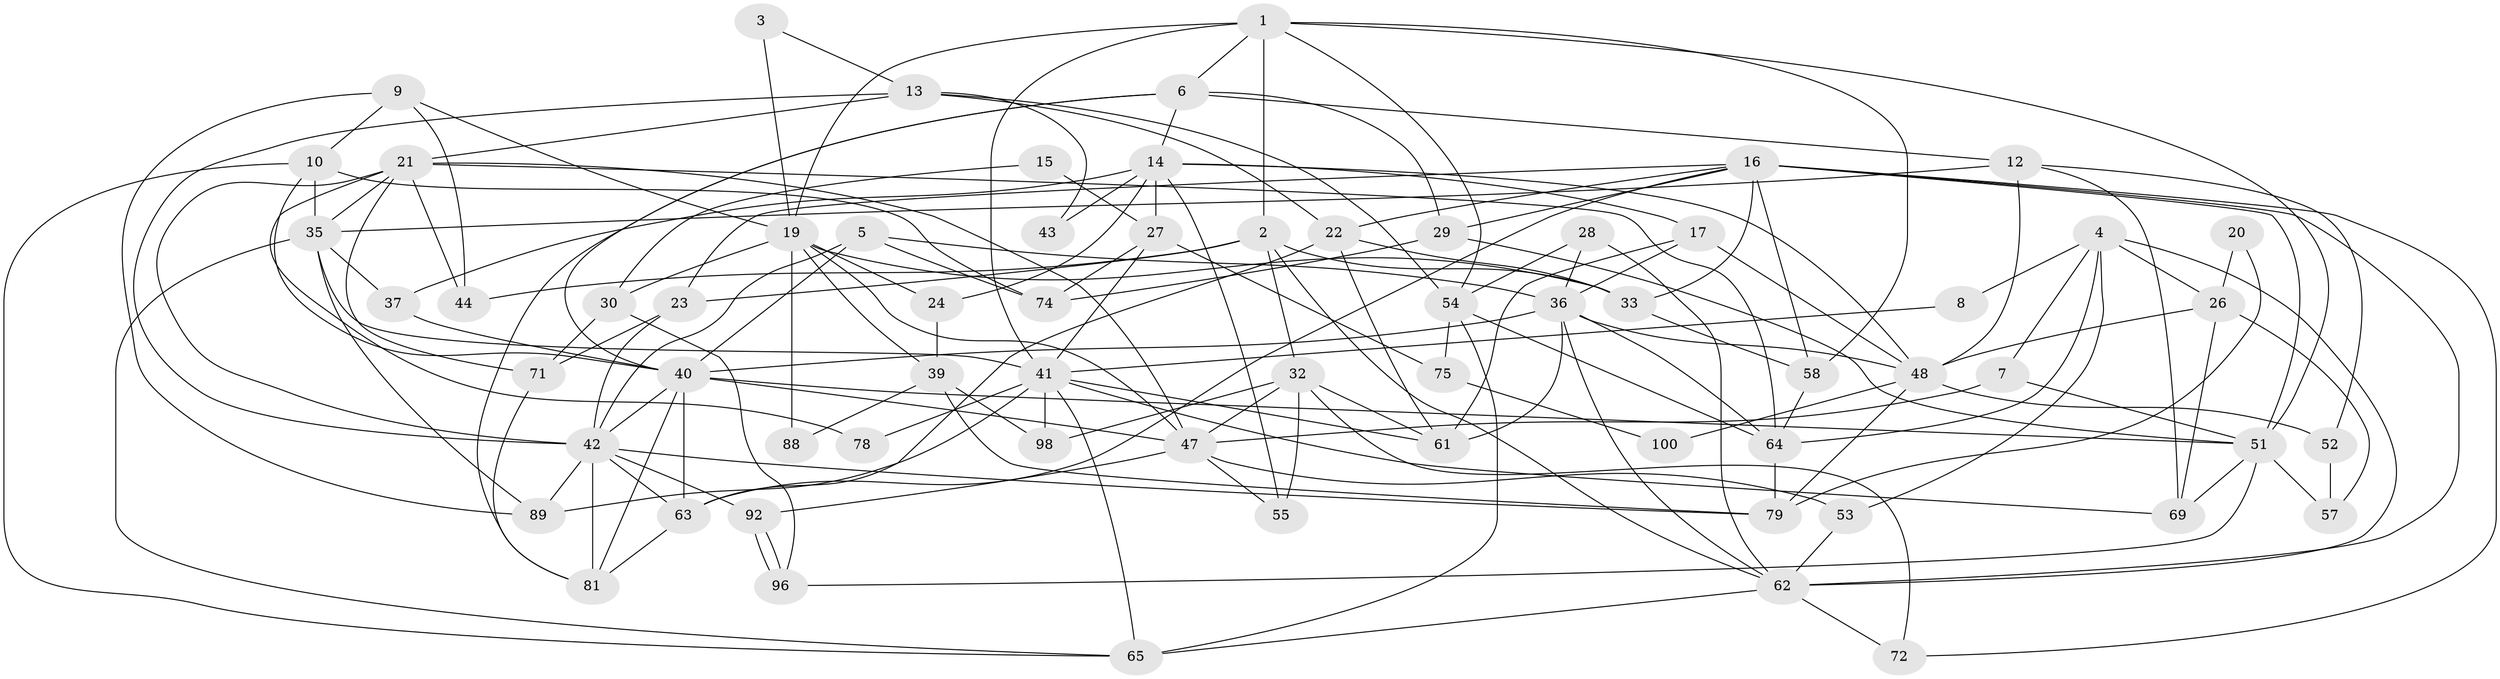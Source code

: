 // original degree distribution, {5: 0.18, 4: 0.29, 2: 0.14, 3: 0.27, 6: 0.05, 7: 0.03, 9: 0.02, 8: 0.02}
// Generated by graph-tools (version 1.1) at 2025/11/02/21/25 10:11:13]
// undirected, 66 vertices, 162 edges
graph export_dot {
graph [start="1"]
  node [color=gray90,style=filled];
  1 [super="+11"];
  2 [super="+82"];
  3;
  4 [super="+25"];
  5 [super="+18"];
  6 [super="+38"];
  7;
  8;
  9 [super="+86"];
  10 [super="+31"];
  12 [super="+56"];
  13 [super="+67"];
  14 [super="+76"];
  15;
  16 [super="+73"];
  17;
  19 [super="+93"];
  20;
  21 [super="+83"];
  22 [super="+66"];
  23;
  24;
  26 [super="+34"];
  27 [super="+46"];
  28;
  29;
  30 [super="+45"];
  32;
  33 [super="+50"];
  35;
  36 [super="+49"];
  37;
  39 [super="+68"];
  40 [super="+87"];
  41 [super="+59"];
  42 [super="+60"];
  43;
  44;
  47 [super="+70"];
  48 [super="+91"];
  51 [super="+80"];
  52;
  53;
  54 [super="+84"];
  55;
  57;
  58;
  61;
  62 [super="+90"];
  63 [super="+85"];
  64 [super="+77"];
  65 [super="+94"];
  69;
  71;
  72;
  74;
  75;
  78;
  79 [super="+97"];
  81 [super="+99"];
  88;
  89;
  92 [super="+95"];
  96;
  98;
  100;
  1 -- 6;
  1 -- 2;
  1 -- 58;
  1 -- 19;
  1 -- 51;
  1 -- 41;
  1 -- 54;
  2 -- 32;
  2 -- 62;
  2 -- 33;
  2 -- 44;
  2 -- 23;
  3 -- 19;
  3 -- 13;
  4 -- 7;
  4 -- 53;
  4 -- 64;
  4 -- 26;
  4 -- 8;
  4 -- 62;
  5 -- 74;
  5 -- 42;
  5 -- 40;
  5 -- 36;
  6 -- 29;
  6 -- 81;
  6 -- 40;
  6 -- 12;
  6 -- 14;
  7 -- 47;
  7 -- 51;
  8 -- 41;
  9 -- 89;
  9 -- 19;
  9 -- 44;
  9 -- 10;
  10 -- 35;
  10 -- 40;
  10 -- 74;
  10 -- 65;
  12 -- 69;
  12 -- 35;
  12 -- 48;
  12 -- 52;
  13 -- 54;
  13 -- 21;
  13 -- 43;
  13 -- 42;
  13 -- 22;
  14 -- 37;
  14 -- 27;
  14 -- 48;
  14 -- 17;
  14 -- 55;
  14 -- 24;
  14 -- 43;
  15 -- 30;
  15 -- 27;
  16 -- 23;
  16 -- 33;
  16 -- 22;
  16 -- 51;
  16 -- 72;
  16 -- 58;
  16 -- 29;
  16 -- 62;
  16 -- 63;
  17 -- 36;
  17 -- 61;
  17 -- 48;
  19 -- 33;
  19 -- 24;
  19 -- 88;
  19 -- 30;
  19 -- 47;
  19 -- 39;
  20 -- 26;
  20 -- 79;
  21 -- 35;
  21 -- 64;
  21 -- 71;
  21 -- 78;
  21 -- 42;
  21 -- 44;
  21 -- 47;
  22 -- 63;
  22 -- 33;
  22 -- 61;
  23 -- 71;
  23 -- 42;
  24 -- 39;
  26 -- 57;
  26 -- 69;
  26 -- 48;
  27 -- 74;
  27 -- 75;
  27 -- 41;
  28 -- 62;
  28 -- 54;
  28 -- 36;
  29 -- 51;
  29 -- 74;
  30 -- 71;
  30 -- 96;
  32 -- 55;
  32 -- 61;
  32 -- 72;
  32 -- 98;
  32 -- 47;
  33 -- 58;
  35 -- 37;
  35 -- 41;
  35 -- 65;
  35 -- 89;
  36 -- 40;
  36 -- 64;
  36 -- 48;
  36 -- 61;
  36 -- 62;
  37 -- 40;
  39 -- 79;
  39 -- 88;
  39 -- 98;
  40 -- 81;
  40 -- 42;
  40 -- 47 [weight=2];
  40 -- 51;
  40 -- 63;
  41 -- 98;
  41 -- 69;
  41 -- 78;
  41 -- 89;
  41 -- 61;
  41 -- 65;
  42 -- 81;
  42 -- 63;
  42 -- 89;
  42 -- 79;
  42 -- 92;
  47 -- 53;
  47 -- 55;
  47 -- 92;
  48 -- 100;
  48 -- 79;
  48 -- 52;
  51 -- 69;
  51 -- 96;
  51 -- 57;
  52 -- 57;
  53 -- 62;
  54 -- 75;
  54 -- 64;
  54 -- 65;
  58 -- 64;
  62 -- 72;
  62 -- 65;
  63 -- 81;
  64 -- 79;
  71 -- 81;
  75 -- 100;
  92 -- 96;
  92 -- 96;
}
